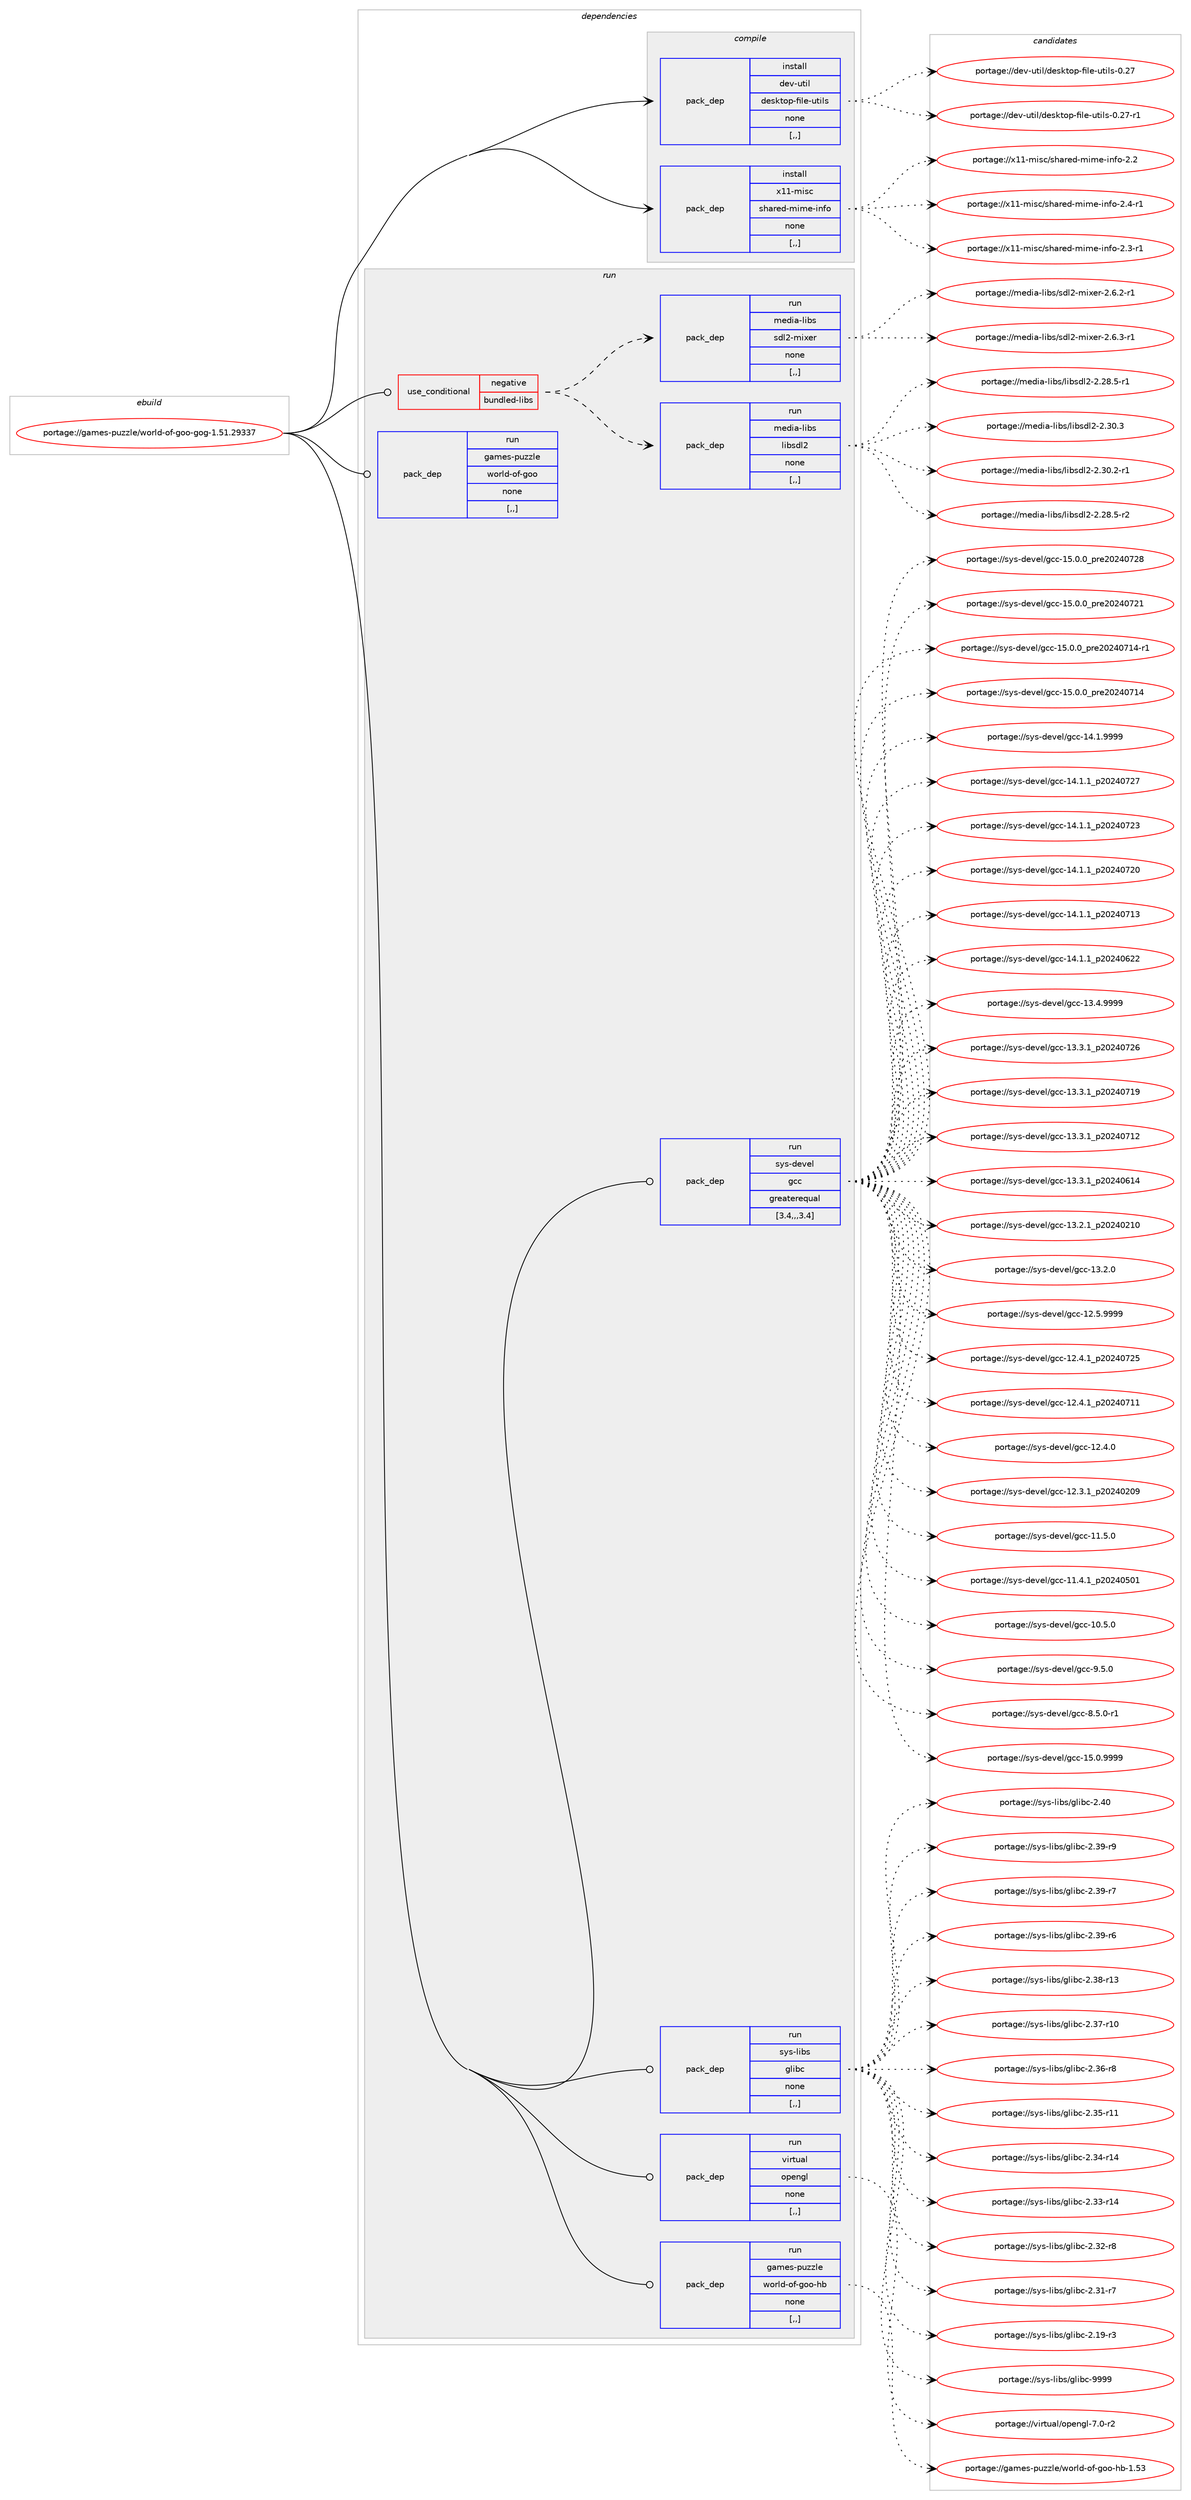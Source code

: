 digraph prolog {

# *************
# Graph options
# *************

newrank=true;
concentrate=true;
compound=true;
graph [rankdir=LR,fontname=Helvetica,fontsize=10,ranksep=1.5];#, ranksep=2.5, nodesep=0.2];
edge  [arrowhead=vee];
node  [fontname=Helvetica,fontsize=10];

# **********
# The ebuild
# **********

subgraph cluster_leftcol {
color=gray;
label=<<i>ebuild</i>>;
id [label="portage://games-puzzle/world-of-goo-gog-1.51.29337", color=red, width=4, href="../games-puzzle/world-of-goo-gog-1.51.29337.svg"];
}

# ****************
# The dependencies
# ****************

subgraph cluster_midcol {
color=gray;
label=<<i>dependencies</i>>;
subgraph cluster_compile {
fillcolor="#eeeeee";
style=filled;
label=<<i>compile</i>>;
subgraph pack166150 {
dependency231975 [label=<<TABLE BORDER="0" CELLBORDER="1" CELLSPACING="0" CELLPADDING="4" WIDTH="220"><TR><TD ROWSPAN="6" CELLPADDING="30">pack_dep</TD></TR><TR><TD WIDTH="110">install</TD></TR><TR><TD>dev-util</TD></TR><TR><TD>desktop-file-utils</TD></TR><TR><TD>none</TD></TR><TR><TD>[,,]</TD></TR></TABLE>>, shape=none, color=blue];
}
id:e -> dependency231975:w [weight=20,style="solid",arrowhead="vee"];
subgraph pack166151 {
dependency231976 [label=<<TABLE BORDER="0" CELLBORDER="1" CELLSPACING="0" CELLPADDING="4" WIDTH="220"><TR><TD ROWSPAN="6" CELLPADDING="30">pack_dep</TD></TR><TR><TD WIDTH="110">install</TD></TR><TR><TD>x11-misc</TD></TR><TR><TD>shared-mime-info</TD></TR><TR><TD>none</TD></TR><TR><TD>[,,]</TD></TR></TABLE>>, shape=none, color=blue];
}
id:e -> dependency231976:w [weight=20,style="solid",arrowhead="vee"];
}
subgraph cluster_compileandrun {
fillcolor="#eeeeee";
style=filled;
label=<<i>compile and run</i>>;
}
subgraph cluster_run {
fillcolor="#eeeeee";
style=filled;
label=<<i>run</i>>;
subgraph cond64307 {
dependency231977 [label=<<TABLE BORDER="0" CELLBORDER="1" CELLSPACING="0" CELLPADDING="4"><TR><TD ROWSPAN="3" CELLPADDING="10">use_conditional</TD></TR><TR><TD>negative</TD></TR><TR><TD>bundled-libs</TD></TR></TABLE>>, shape=none, color=red];
subgraph pack166152 {
dependency231978 [label=<<TABLE BORDER="0" CELLBORDER="1" CELLSPACING="0" CELLPADDING="4" WIDTH="220"><TR><TD ROWSPAN="6" CELLPADDING="30">pack_dep</TD></TR><TR><TD WIDTH="110">run</TD></TR><TR><TD>media-libs</TD></TR><TR><TD>libsdl2</TD></TR><TR><TD>none</TD></TR><TR><TD>[,,]</TD></TR></TABLE>>, shape=none, color=blue];
}
dependency231977:e -> dependency231978:w [weight=20,style="dashed",arrowhead="vee"];
subgraph pack166153 {
dependency231979 [label=<<TABLE BORDER="0" CELLBORDER="1" CELLSPACING="0" CELLPADDING="4" WIDTH="220"><TR><TD ROWSPAN="6" CELLPADDING="30">pack_dep</TD></TR><TR><TD WIDTH="110">run</TD></TR><TR><TD>media-libs</TD></TR><TR><TD>sdl2-mixer</TD></TR><TR><TD>none</TD></TR><TR><TD>[,,]</TD></TR></TABLE>>, shape=none, color=blue];
}
dependency231977:e -> dependency231979:w [weight=20,style="dashed",arrowhead="vee"];
}
id:e -> dependency231977:w [weight=20,style="solid",arrowhead="odot"];
subgraph pack166154 {
dependency231980 [label=<<TABLE BORDER="0" CELLBORDER="1" CELLSPACING="0" CELLPADDING="4" WIDTH="220"><TR><TD ROWSPAN="6" CELLPADDING="30">pack_dep</TD></TR><TR><TD WIDTH="110">run</TD></TR><TR><TD>sys-devel</TD></TR><TR><TD>gcc</TD></TR><TR><TD>greaterequal</TD></TR><TR><TD>[3.4,,,3.4]</TD></TR></TABLE>>, shape=none, color=blue];
}
id:e -> dependency231980:w [weight=20,style="solid",arrowhead="odot"];
subgraph pack166155 {
dependency231981 [label=<<TABLE BORDER="0" CELLBORDER="1" CELLSPACING="0" CELLPADDING="4" WIDTH="220"><TR><TD ROWSPAN="6" CELLPADDING="30">pack_dep</TD></TR><TR><TD WIDTH="110">run</TD></TR><TR><TD>sys-libs</TD></TR><TR><TD>glibc</TD></TR><TR><TD>none</TD></TR><TR><TD>[,,]</TD></TR></TABLE>>, shape=none, color=blue];
}
id:e -> dependency231981:w [weight=20,style="solid",arrowhead="odot"];
subgraph pack166156 {
dependency231982 [label=<<TABLE BORDER="0" CELLBORDER="1" CELLSPACING="0" CELLPADDING="4" WIDTH="220"><TR><TD ROWSPAN="6" CELLPADDING="30">pack_dep</TD></TR><TR><TD WIDTH="110">run</TD></TR><TR><TD>virtual</TD></TR><TR><TD>opengl</TD></TR><TR><TD>none</TD></TR><TR><TD>[,,]</TD></TR></TABLE>>, shape=none, color=blue];
}
id:e -> dependency231982:w [weight=20,style="solid",arrowhead="odot"];
subgraph pack166157 {
dependency231983 [label=<<TABLE BORDER="0" CELLBORDER="1" CELLSPACING="0" CELLPADDING="4" WIDTH="220"><TR><TD ROWSPAN="6" CELLPADDING="30">pack_dep</TD></TR><TR><TD WIDTH="110">run</TD></TR><TR><TD>games-puzzle</TD></TR><TR><TD>world-of-goo</TD></TR><TR><TD>none</TD></TR><TR><TD>[,,]</TD></TR></TABLE>>, shape=none, color=blue];
}
id:e -> dependency231983:w [weight=20,style="solid",arrowhead="odot"];
subgraph pack166158 {
dependency231984 [label=<<TABLE BORDER="0" CELLBORDER="1" CELLSPACING="0" CELLPADDING="4" WIDTH="220"><TR><TD ROWSPAN="6" CELLPADDING="30">pack_dep</TD></TR><TR><TD WIDTH="110">run</TD></TR><TR><TD>games-puzzle</TD></TR><TR><TD>world-of-goo-hb</TD></TR><TR><TD>none</TD></TR><TR><TD>[,,]</TD></TR></TABLE>>, shape=none, color=blue];
}
id:e -> dependency231984:w [weight=20,style="solid",arrowhead="odot"];
}
}

# **************
# The candidates
# **************

subgraph cluster_choices {
rank=same;
color=gray;
label=<<i>candidates</i>>;

subgraph choice166150 {
color=black;
nodesep=1;
choice1001011184511711610510847100101115107116111112451021051081014511711610510811545484650554511449 [label="portage://dev-util/desktop-file-utils-0.27-r1", color=red, width=4,href="../dev-util/desktop-file-utils-0.27-r1.svg"];
choice100101118451171161051084710010111510711611111245102105108101451171161051081154548465055 [label="portage://dev-util/desktop-file-utils-0.27", color=red, width=4,href="../dev-util/desktop-file-utils-0.27.svg"];
dependency231975:e -> choice1001011184511711610510847100101115107116111112451021051081014511711610510811545484650554511449:w [style=dotted,weight="100"];
dependency231975:e -> choice100101118451171161051084710010111510711611111245102105108101451171161051081154548465055:w [style=dotted,weight="100"];
}
subgraph choice166151 {
color=black;
nodesep=1;
choice1204949451091051159947115104971141011004510910510910145105110102111455046524511449 [label="portage://x11-misc/shared-mime-info-2.4-r1", color=red, width=4,href="../x11-misc/shared-mime-info-2.4-r1.svg"];
choice1204949451091051159947115104971141011004510910510910145105110102111455046514511449 [label="portage://x11-misc/shared-mime-info-2.3-r1", color=red, width=4,href="../x11-misc/shared-mime-info-2.3-r1.svg"];
choice120494945109105115994711510497114101100451091051091014510511010211145504650 [label="portage://x11-misc/shared-mime-info-2.2", color=red, width=4,href="../x11-misc/shared-mime-info-2.2.svg"];
dependency231976:e -> choice1204949451091051159947115104971141011004510910510910145105110102111455046524511449:w [style=dotted,weight="100"];
dependency231976:e -> choice1204949451091051159947115104971141011004510910510910145105110102111455046514511449:w [style=dotted,weight="100"];
dependency231976:e -> choice120494945109105115994711510497114101100451091051091014510511010211145504650:w [style=dotted,weight="100"];
}
subgraph choice166152 {
color=black;
nodesep=1;
choice10910110010597451081059811547108105981151001085045504651484651 [label="portage://media-libs/libsdl2-2.30.3", color=red, width=4,href="../media-libs/libsdl2-2.30.3.svg"];
choice109101100105974510810598115471081059811510010850455046514846504511449 [label="portage://media-libs/libsdl2-2.30.2-r1", color=red, width=4,href="../media-libs/libsdl2-2.30.2-r1.svg"];
choice109101100105974510810598115471081059811510010850455046505646534511450 [label="portage://media-libs/libsdl2-2.28.5-r2", color=red, width=4,href="../media-libs/libsdl2-2.28.5-r2.svg"];
choice109101100105974510810598115471081059811510010850455046505646534511449 [label="portage://media-libs/libsdl2-2.28.5-r1", color=red, width=4,href="../media-libs/libsdl2-2.28.5-r1.svg"];
dependency231978:e -> choice10910110010597451081059811547108105981151001085045504651484651:w [style=dotted,weight="100"];
dependency231978:e -> choice109101100105974510810598115471081059811510010850455046514846504511449:w [style=dotted,weight="100"];
dependency231978:e -> choice109101100105974510810598115471081059811510010850455046505646534511450:w [style=dotted,weight="100"];
dependency231978:e -> choice109101100105974510810598115471081059811510010850455046505646534511449:w [style=dotted,weight="100"];
}
subgraph choice166153 {
color=black;
nodesep=1;
choice1091011001059745108105981154711510010850451091051201011144550465446514511449 [label="portage://media-libs/sdl2-mixer-2.6.3-r1", color=red, width=4,href="../media-libs/sdl2-mixer-2.6.3-r1.svg"];
choice1091011001059745108105981154711510010850451091051201011144550465446504511449 [label="portage://media-libs/sdl2-mixer-2.6.2-r1", color=red, width=4,href="../media-libs/sdl2-mixer-2.6.2-r1.svg"];
dependency231979:e -> choice1091011001059745108105981154711510010850451091051201011144550465446514511449:w [style=dotted,weight="100"];
dependency231979:e -> choice1091011001059745108105981154711510010850451091051201011144550465446504511449:w [style=dotted,weight="100"];
}
subgraph choice166154 {
color=black;
nodesep=1;
choice1151211154510010111810110847103999945495346484657575757 [label="portage://sys-devel/gcc-15.0.9999", color=red, width=4,href="../sys-devel/gcc-15.0.9999.svg"];
choice1151211154510010111810110847103999945495346484648951121141015048505248555056 [label="portage://sys-devel/gcc-15.0.0_pre20240728", color=red, width=4,href="../sys-devel/gcc-15.0.0_pre20240728.svg"];
choice1151211154510010111810110847103999945495346484648951121141015048505248555049 [label="portage://sys-devel/gcc-15.0.0_pre20240721", color=red, width=4,href="../sys-devel/gcc-15.0.0_pre20240721.svg"];
choice11512111545100101118101108471039999454953464846489511211410150485052485549524511449 [label="portage://sys-devel/gcc-15.0.0_pre20240714-r1", color=red, width=4,href="../sys-devel/gcc-15.0.0_pre20240714-r1.svg"];
choice1151211154510010111810110847103999945495346484648951121141015048505248554952 [label="portage://sys-devel/gcc-15.0.0_pre20240714", color=red, width=4,href="../sys-devel/gcc-15.0.0_pre20240714.svg"];
choice1151211154510010111810110847103999945495246494657575757 [label="portage://sys-devel/gcc-14.1.9999", color=red, width=4,href="../sys-devel/gcc-14.1.9999.svg"];
choice1151211154510010111810110847103999945495246494649951125048505248555055 [label="portage://sys-devel/gcc-14.1.1_p20240727", color=red, width=4,href="../sys-devel/gcc-14.1.1_p20240727.svg"];
choice1151211154510010111810110847103999945495246494649951125048505248555051 [label="portage://sys-devel/gcc-14.1.1_p20240723", color=red, width=4,href="../sys-devel/gcc-14.1.1_p20240723.svg"];
choice1151211154510010111810110847103999945495246494649951125048505248555048 [label="portage://sys-devel/gcc-14.1.1_p20240720", color=red, width=4,href="../sys-devel/gcc-14.1.1_p20240720.svg"];
choice1151211154510010111810110847103999945495246494649951125048505248554951 [label="portage://sys-devel/gcc-14.1.1_p20240713", color=red, width=4,href="../sys-devel/gcc-14.1.1_p20240713.svg"];
choice1151211154510010111810110847103999945495246494649951125048505248545050 [label="portage://sys-devel/gcc-14.1.1_p20240622", color=red, width=4,href="../sys-devel/gcc-14.1.1_p20240622.svg"];
choice1151211154510010111810110847103999945495146524657575757 [label="portage://sys-devel/gcc-13.4.9999", color=red, width=4,href="../sys-devel/gcc-13.4.9999.svg"];
choice1151211154510010111810110847103999945495146514649951125048505248555054 [label="portage://sys-devel/gcc-13.3.1_p20240726", color=red, width=4,href="../sys-devel/gcc-13.3.1_p20240726.svg"];
choice1151211154510010111810110847103999945495146514649951125048505248554957 [label="portage://sys-devel/gcc-13.3.1_p20240719", color=red, width=4,href="../sys-devel/gcc-13.3.1_p20240719.svg"];
choice1151211154510010111810110847103999945495146514649951125048505248554950 [label="portage://sys-devel/gcc-13.3.1_p20240712", color=red, width=4,href="../sys-devel/gcc-13.3.1_p20240712.svg"];
choice1151211154510010111810110847103999945495146514649951125048505248544952 [label="portage://sys-devel/gcc-13.3.1_p20240614", color=red, width=4,href="../sys-devel/gcc-13.3.1_p20240614.svg"];
choice1151211154510010111810110847103999945495146504649951125048505248504948 [label="portage://sys-devel/gcc-13.2.1_p20240210", color=red, width=4,href="../sys-devel/gcc-13.2.1_p20240210.svg"];
choice1151211154510010111810110847103999945495146504648 [label="portage://sys-devel/gcc-13.2.0", color=red, width=4,href="../sys-devel/gcc-13.2.0.svg"];
choice1151211154510010111810110847103999945495046534657575757 [label="portage://sys-devel/gcc-12.5.9999", color=red, width=4,href="../sys-devel/gcc-12.5.9999.svg"];
choice1151211154510010111810110847103999945495046524649951125048505248555053 [label="portage://sys-devel/gcc-12.4.1_p20240725", color=red, width=4,href="../sys-devel/gcc-12.4.1_p20240725.svg"];
choice1151211154510010111810110847103999945495046524649951125048505248554949 [label="portage://sys-devel/gcc-12.4.1_p20240711", color=red, width=4,href="../sys-devel/gcc-12.4.1_p20240711.svg"];
choice1151211154510010111810110847103999945495046524648 [label="portage://sys-devel/gcc-12.4.0", color=red, width=4,href="../sys-devel/gcc-12.4.0.svg"];
choice1151211154510010111810110847103999945495046514649951125048505248504857 [label="portage://sys-devel/gcc-12.3.1_p20240209", color=red, width=4,href="../sys-devel/gcc-12.3.1_p20240209.svg"];
choice1151211154510010111810110847103999945494946534648 [label="portage://sys-devel/gcc-11.5.0", color=red, width=4,href="../sys-devel/gcc-11.5.0.svg"];
choice1151211154510010111810110847103999945494946524649951125048505248534849 [label="portage://sys-devel/gcc-11.4.1_p20240501", color=red, width=4,href="../sys-devel/gcc-11.4.1_p20240501.svg"];
choice1151211154510010111810110847103999945494846534648 [label="portage://sys-devel/gcc-10.5.0", color=red, width=4,href="../sys-devel/gcc-10.5.0.svg"];
choice11512111545100101118101108471039999455746534648 [label="portage://sys-devel/gcc-9.5.0", color=red, width=4,href="../sys-devel/gcc-9.5.0.svg"];
choice115121115451001011181011084710399994556465346484511449 [label="portage://sys-devel/gcc-8.5.0-r1", color=red, width=4,href="../sys-devel/gcc-8.5.0-r1.svg"];
dependency231980:e -> choice1151211154510010111810110847103999945495346484657575757:w [style=dotted,weight="100"];
dependency231980:e -> choice1151211154510010111810110847103999945495346484648951121141015048505248555056:w [style=dotted,weight="100"];
dependency231980:e -> choice1151211154510010111810110847103999945495346484648951121141015048505248555049:w [style=dotted,weight="100"];
dependency231980:e -> choice11512111545100101118101108471039999454953464846489511211410150485052485549524511449:w [style=dotted,weight="100"];
dependency231980:e -> choice1151211154510010111810110847103999945495346484648951121141015048505248554952:w [style=dotted,weight="100"];
dependency231980:e -> choice1151211154510010111810110847103999945495246494657575757:w [style=dotted,weight="100"];
dependency231980:e -> choice1151211154510010111810110847103999945495246494649951125048505248555055:w [style=dotted,weight="100"];
dependency231980:e -> choice1151211154510010111810110847103999945495246494649951125048505248555051:w [style=dotted,weight="100"];
dependency231980:e -> choice1151211154510010111810110847103999945495246494649951125048505248555048:w [style=dotted,weight="100"];
dependency231980:e -> choice1151211154510010111810110847103999945495246494649951125048505248554951:w [style=dotted,weight="100"];
dependency231980:e -> choice1151211154510010111810110847103999945495246494649951125048505248545050:w [style=dotted,weight="100"];
dependency231980:e -> choice1151211154510010111810110847103999945495146524657575757:w [style=dotted,weight="100"];
dependency231980:e -> choice1151211154510010111810110847103999945495146514649951125048505248555054:w [style=dotted,weight="100"];
dependency231980:e -> choice1151211154510010111810110847103999945495146514649951125048505248554957:w [style=dotted,weight="100"];
dependency231980:e -> choice1151211154510010111810110847103999945495146514649951125048505248554950:w [style=dotted,weight="100"];
dependency231980:e -> choice1151211154510010111810110847103999945495146514649951125048505248544952:w [style=dotted,weight="100"];
dependency231980:e -> choice1151211154510010111810110847103999945495146504649951125048505248504948:w [style=dotted,weight="100"];
dependency231980:e -> choice1151211154510010111810110847103999945495146504648:w [style=dotted,weight="100"];
dependency231980:e -> choice1151211154510010111810110847103999945495046534657575757:w [style=dotted,weight="100"];
dependency231980:e -> choice1151211154510010111810110847103999945495046524649951125048505248555053:w [style=dotted,weight="100"];
dependency231980:e -> choice1151211154510010111810110847103999945495046524649951125048505248554949:w [style=dotted,weight="100"];
dependency231980:e -> choice1151211154510010111810110847103999945495046524648:w [style=dotted,weight="100"];
dependency231980:e -> choice1151211154510010111810110847103999945495046514649951125048505248504857:w [style=dotted,weight="100"];
dependency231980:e -> choice1151211154510010111810110847103999945494946534648:w [style=dotted,weight="100"];
dependency231980:e -> choice1151211154510010111810110847103999945494946524649951125048505248534849:w [style=dotted,weight="100"];
dependency231980:e -> choice1151211154510010111810110847103999945494846534648:w [style=dotted,weight="100"];
dependency231980:e -> choice11512111545100101118101108471039999455746534648:w [style=dotted,weight="100"];
dependency231980:e -> choice115121115451001011181011084710399994556465346484511449:w [style=dotted,weight="100"];
}
subgraph choice166155 {
color=black;
nodesep=1;
choice11512111545108105981154710310810598994557575757 [label="portage://sys-libs/glibc-9999", color=red, width=4,href="../sys-libs/glibc-9999.svg"];
choice11512111545108105981154710310810598994550465248 [label="portage://sys-libs/glibc-2.40", color=red, width=4,href="../sys-libs/glibc-2.40.svg"];
choice115121115451081059811547103108105989945504651574511457 [label="portage://sys-libs/glibc-2.39-r9", color=red, width=4,href="../sys-libs/glibc-2.39-r9.svg"];
choice115121115451081059811547103108105989945504651574511455 [label="portage://sys-libs/glibc-2.39-r7", color=red, width=4,href="../sys-libs/glibc-2.39-r7.svg"];
choice115121115451081059811547103108105989945504651574511454 [label="portage://sys-libs/glibc-2.39-r6", color=red, width=4,href="../sys-libs/glibc-2.39-r6.svg"];
choice11512111545108105981154710310810598994550465156451144951 [label="portage://sys-libs/glibc-2.38-r13", color=red, width=4,href="../sys-libs/glibc-2.38-r13.svg"];
choice11512111545108105981154710310810598994550465155451144948 [label="portage://sys-libs/glibc-2.37-r10", color=red, width=4,href="../sys-libs/glibc-2.37-r10.svg"];
choice115121115451081059811547103108105989945504651544511456 [label="portage://sys-libs/glibc-2.36-r8", color=red, width=4,href="../sys-libs/glibc-2.36-r8.svg"];
choice11512111545108105981154710310810598994550465153451144949 [label="portage://sys-libs/glibc-2.35-r11", color=red, width=4,href="../sys-libs/glibc-2.35-r11.svg"];
choice11512111545108105981154710310810598994550465152451144952 [label="portage://sys-libs/glibc-2.34-r14", color=red, width=4,href="../sys-libs/glibc-2.34-r14.svg"];
choice11512111545108105981154710310810598994550465151451144952 [label="portage://sys-libs/glibc-2.33-r14", color=red, width=4,href="../sys-libs/glibc-2.33-r14.svg"];
choice115121115451081059811547103108105989945504651504511456 [label="portage://sys-libs/glibc-2.32-r8", color=red, width=4,href="../sys-libs/glibc-2.32-r8.svg"];
choice115121115451081059811547103108105989945504651494511455 [label="portage://sys-libs/glibc-2.31-r7", color=red, width=4,href="../sys-libs/glibc-2.31-r7.svg"];
choice115121115451081059811547103108105989945504649574511451 [label="portage://sys-libs/glibc-2.19-r3", color=red, width=4,href="../sys-libs/glibc-2.19-r3.svg"];
dependency231981:e -> choice11512111545108105981154710310810598994557575757:w [style=dotted,weight="100"];
dependency231981:e -> choice11512111545108105981154710310810598994550465248:w [style=dotted,weight="100"];
dependency231981:e -> choice115121115451081059811547103108105989945504651574511457:w [style=dotted,weight="100"];
dependency231981:e -> choice115121115451081059811547103108105989945504651574511455:w [style=dotted,weight="100"];
dependency231981:e -> choice115121115451081059811547103108105989945504651574511454:w [style=dotted,weight="100"];
dependency231981:e -> choice11512111545108105981154710310810598994550465156451144951:w [style=dotted,weight="100"];
dependency231981:e -> choice11512111545108105981154710310810598994550465155451144948:w [style=dotted,weight="100"];
dependency231981:e -> choice115121115451081059811547103108105989945504651544511456:w [style=dotted,weight="100"];
dependency231981:e -> choice11512111545108105981154710310810598994550465153451144949:w [style=dotted,weight="100"];
dependency231981:e -> choice11512111545108105981154710310810598994550465152451144952:w [style=dotted,weight="100"];
dependency231981:e -> choice11512111545108105981154710310810598994550465151451144952:w [style=dotted,weight="100"];
dependency231981:e -> choice115121115451081059811547103108105989945504651504511456:w [style=dotted,weight="100"];
dependency231981:e -> choice115121115451081059811547103108105989945504651494511455:w [style=dotted,weight="100"];
dependency231981:e -> choice115121115451081059811547103108105989945504649574511451:w [style=dotted,weight="100"];
}
subgraph choice166156 {
color=black;
nodesep=1;
choice1181051141161179710847111112101110103108455546484511450 [label="portage://virtual/opengl-7.0-r2", color=red, width=4,href="../virtual/opengl-7.0-r2.svg"];
dependency231982:e -> choice1181051141161179710847111112101110103108455546484511450:w [style=dotted,weight="100"];
}
subgraph choice166157 {
color=black;
nodesep=1;
}
subgraph choice166158 {
color=black;
nodesep=1;
choice103971091011154511211712212210810147119111114108100451111024510311111145104984549465351 [label="portage://games-puzzle/world-of-goo-hb-1.53", color=red, width=4,href="../games-puzzle/world-of-goo-hb-1.53.svg"];
dependency231984:e -> choice103971091011154511211712212210810147119111114108100451111024510311111145104984549465351:w [style=dotted,weight="100"];
}
}

}
